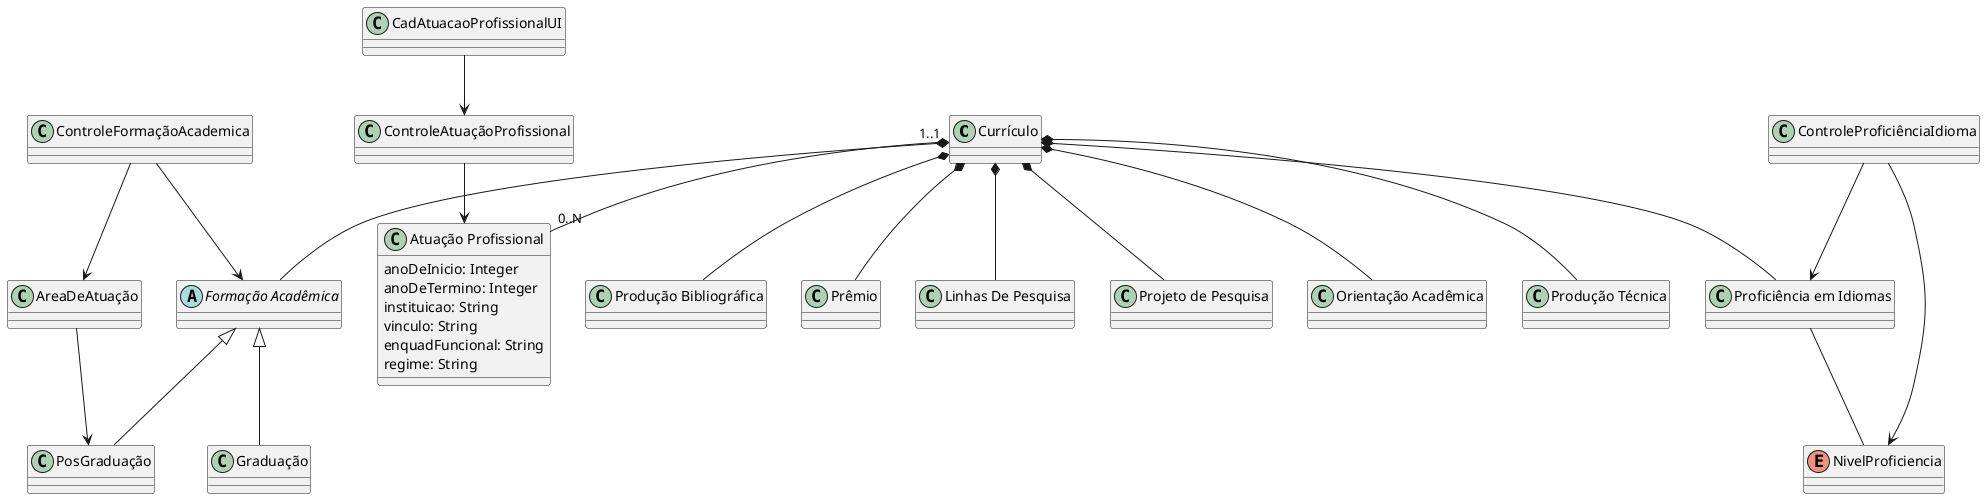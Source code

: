 @startuml testeDiagramaDeClasses
Currículo "1..1" *-- "0..N" "Atuação Profissional"
"ControleAtuaçãoProfissional" --> "Atuação Profissional"
"CadAtuacaoProfissionalUI" --> "ControleAtuaçãoProfissional"

class "Atuação Profissional" {
	anoDeInicio: Integer
	anoDeTermino: Integer
	instituicao: String
	vinculo: String
	enquadFuncional: String
	regime: String
}

abstract class "Formação Acadêmica" 

Currículo *-- "Projeto de Pesquisa"
Currículo *-- "Formação Acadêmica"
Currículo *-- "Orientação Acadêmica"
Currículo *-- "Produção Técnica"
Currículo *-- "Proficiência em Idiomas"
Currículo *-- "Produção Bibliográfica"
Currículo *-- "Prêmio"
Currículo *-- "Linhas De Pesquisa"

enum NivelProficiencia
"Proficiência em Idiomas" -- NivelProficiencia
"ControleProficiênciaIdioma" --> "Proficiência em Idiomas"
"ControleProficiênciaIdioma" --> NivelProficiencia

"Formação Acadêmica" <|-- Graduação 
"Formação Acadêmica" <|-- PosGraduação
AreaDeAtuação --> PosGraduação
ControleFormaçãoAcademica --> "Formação Acadêmica"
ControleFormaçãoAcademica --> AreaDeAtuação
@enduml